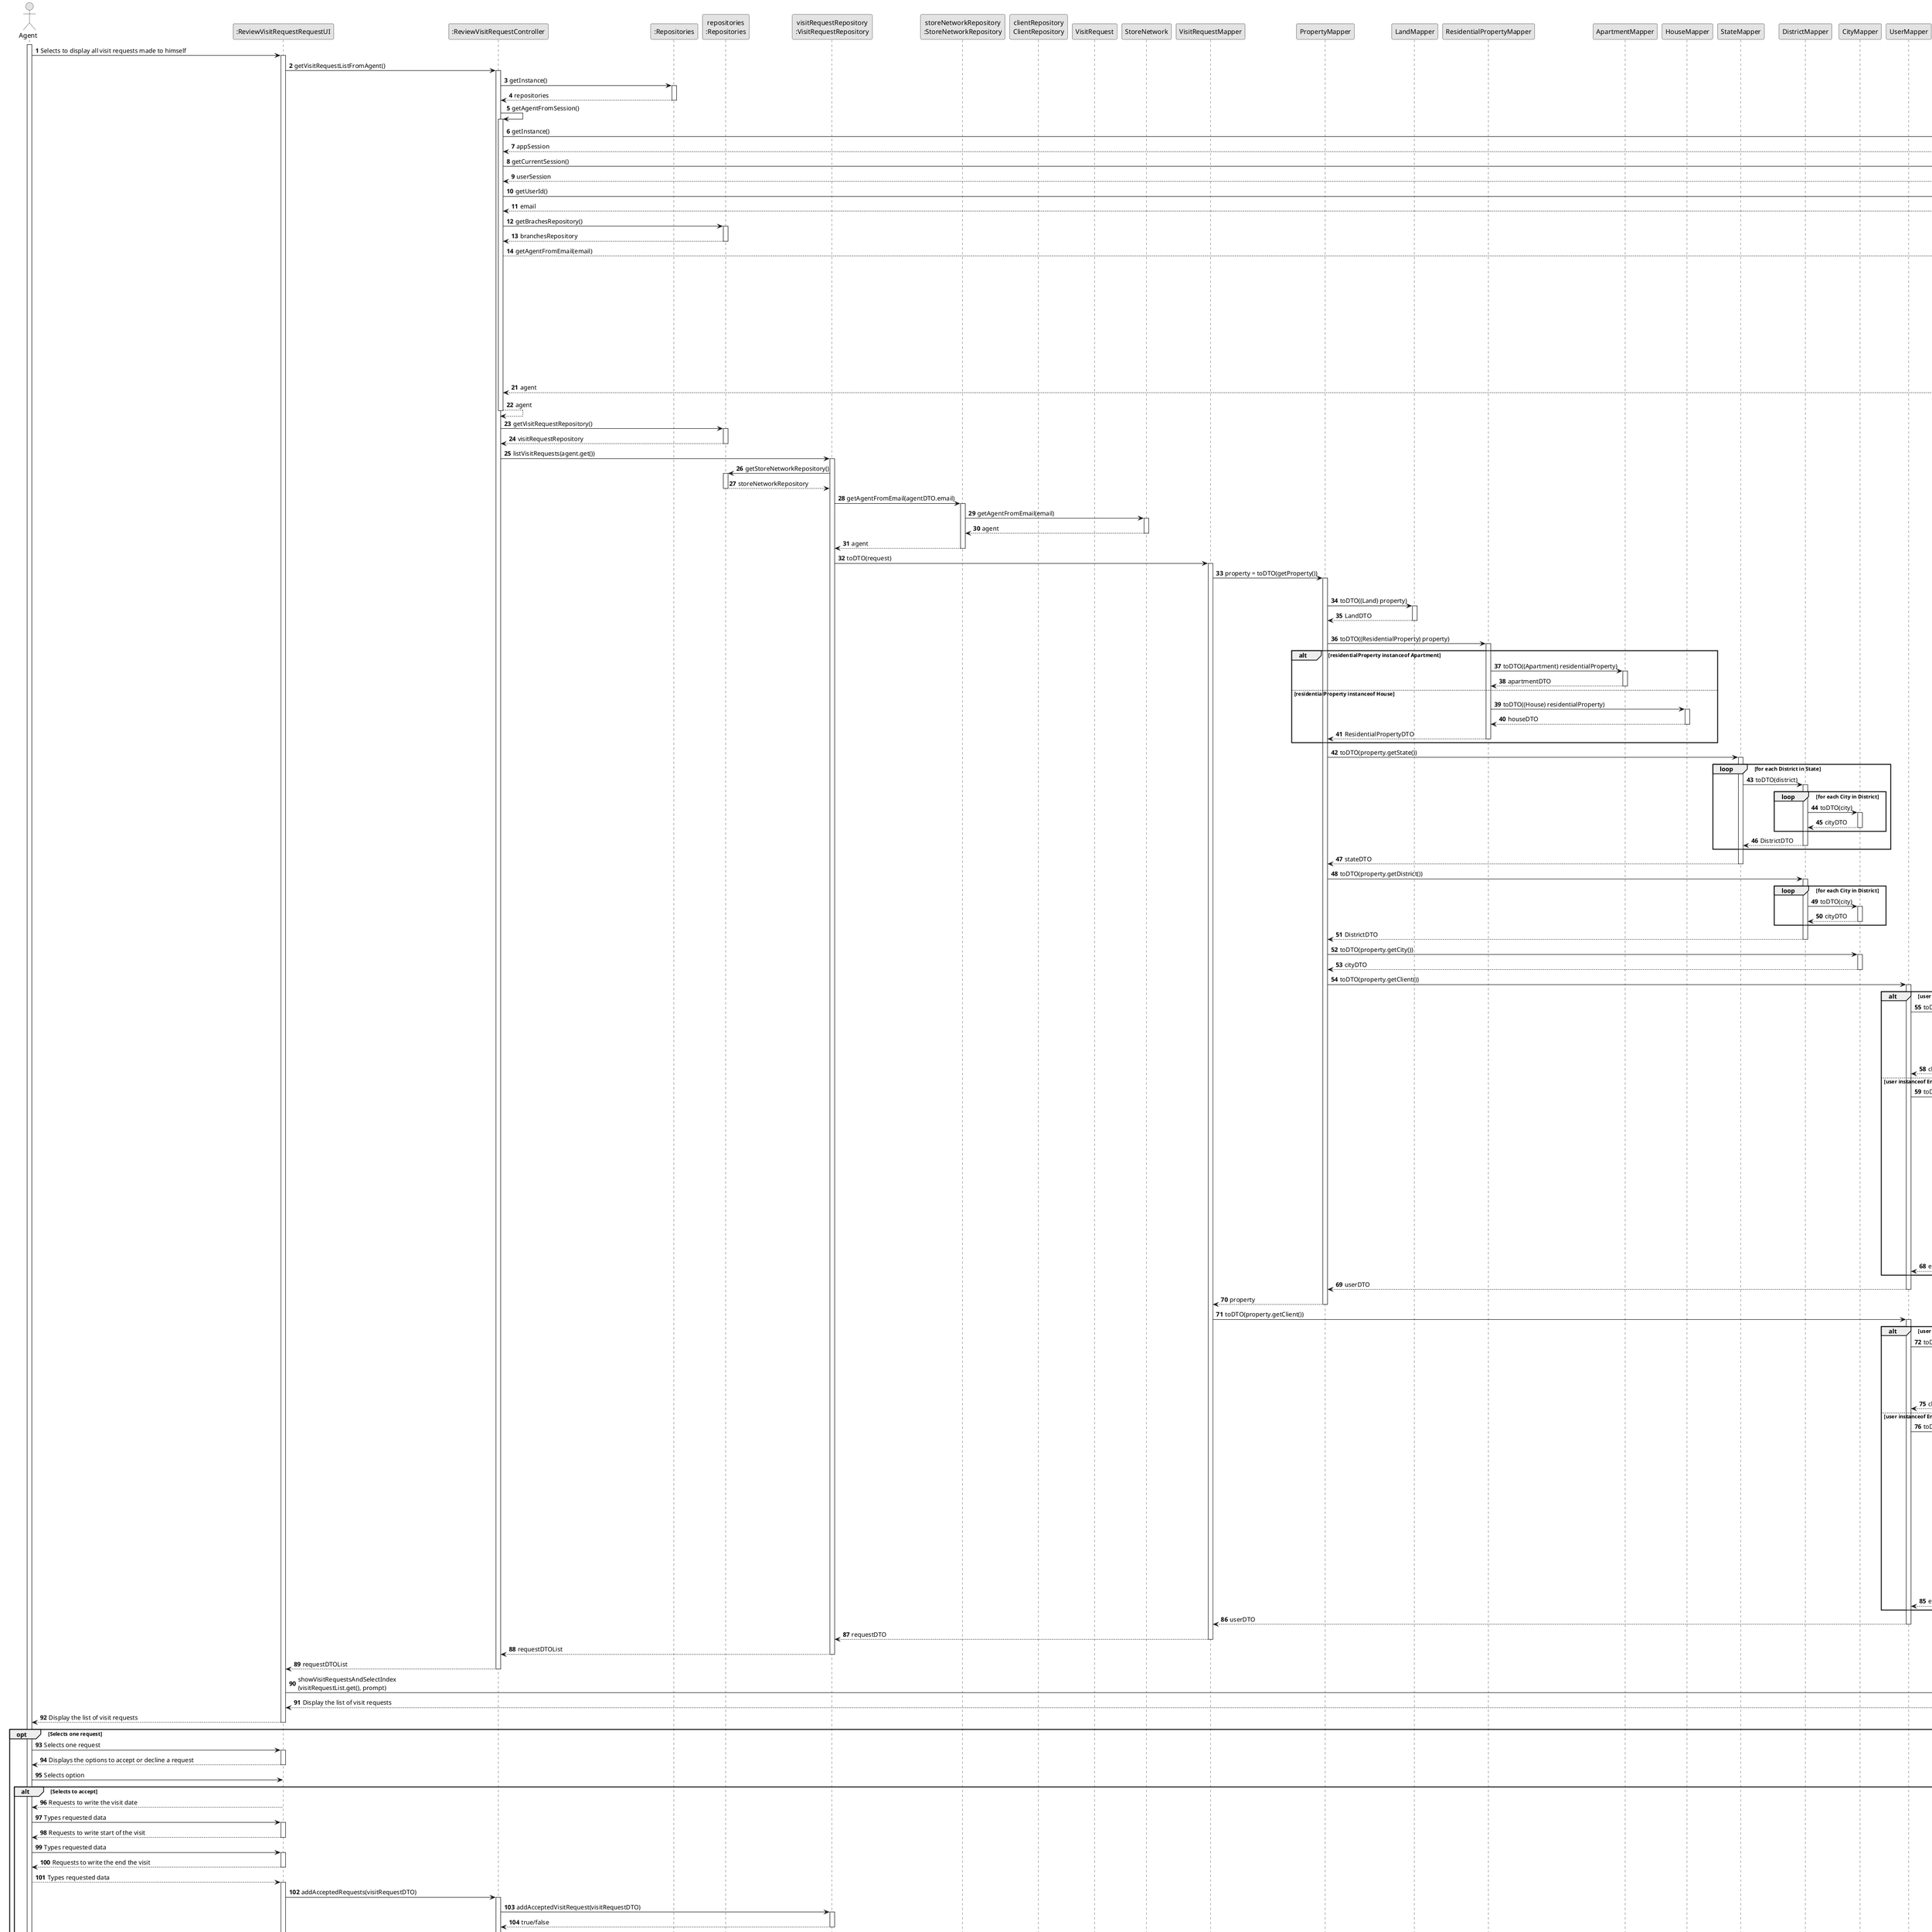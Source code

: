 @startuml
skinparam monochrome true
skinparam packageStyle rectangle
skinparam shadowing false

autonumber

'hide footbox
actor "Agent" as AG
participant ":ReviewVisitRequestRequestUI" as UI
participant ":ReviewVisitRequestController" as CTRL
participant ":Repositories" as Rep
participant "repositories\n:Repositories" as rep




participant "visitRequestRepository\n:VisitRequestRepository" as VRR
participant "storeNetworkRepository\n:StoreNetworkRepository" as SNR
participant "clientRepository\nClientRepository" as CR

participant "VisitRequest"
participant "StoreNetwork" as SN

participant "VisitRequestMapper" as VRM
participant "PropertyMapper" as PM
participant "LandMapper" as LM
participant "ResidentialPropertyMapper" as RPM
participant "ApartmentMapper" as AM
participant "HouseMapper" as HM
participant "StateMapper" as StateM
participant "DistrictMapper" as DistrictM
participant "CityMapper" as CityM
participant "UserMapper" as UserMapper
participant "ClientMapper" as ClientMapper


participant "EmployeeMapper" as EmployeeMapper

participant "OwnerMapper" as OwnerMapper

participant "Agent" as AgentMapper

participant "NetworkManagerMapper" as NetworkManagerMapper

participant "StoreManagerMapper" as StoreManagerMapper

participant "SystemAdministratorMapper" as SystemAdministratorMapper

participant "Utils" as Utils

activate AG

        AG -> UI : Selects to display all visit requests made to himself

         activate UI



                    UI -> CTRL : getVisitRequestListFromAgent()
                    activate CTRL

                    CTRL -> Rep : getInstance()
                                                activate Rep

                                                    Rep --> CTRL: repositories

                                                deactivate Rep

                                CTRL -> CTRL : getAgentFromSession()
                                activate CTRL

                            CTRL -> AppSession : getInstance()
                            activate AppSession

                                AppSession --> CTRL : appSession
                            deactivate AppSession

                            CTRL -> appsession : getCurrentSession()
                            activate appsession

                                appsession --> CTRL : userSession
                            deactivate appsession

                            CTRL -> currSession : getUserId()
                            activate currSession

                                    currSession --> CTRL : email
                            deactivate currSession

                            CTRL -> rep : getBrachesRepository()
                            activate rep

                                rep --> CTRL : branchesRepository
                            deactivate rep

                            CTRL --> branchesRep : getAgentFromEmail(email)
                            activate branchesRep

                            loop for each brach
                                branchesRep -> branch : getAgent(email)
                                activate branch

                                loop for each store
                                    branch -> store
                                    activate store

                                        store -> agentObj : hasEmail(email)
                                        activate agentObj

                                            agentObj --> store : true/false
                                        deactivate agentObj

                                    end

                                    store --> branch : agent
                                deactivate store

                                branch --> branchesRep : agent
                            deactivate branch
                            end

                            branchesRep --> CTRL : agent
                        deactivate branchesRep

                        CTRL --> CTRL : agent
                        deactivate CTRL


                        CTRL -> rep : getVisitRequestRepository()
                        activate rep

                        rep --> CTRL : visitRequestRepository
                        deactivate rep

                        CTRL -> VRR : listVisitRequests(agent.get())
                        activate VRR

                        VRR -> rep : getStoreNetworkRepository()
                        activate rep

                        rep --> VRR: storeNetworkRepository
                        deactivate rep

                        VRR -> SNR : getAgentFromEmail(agentDTO.email)
                        activate SNR

                        SNR -> SN : getAgentFromEmail(email)
                        activate SN

                        SN --> SNR : agent
                        deactivate SN

                        SNR --> VRR : agent
                        deactivate SNR

                        VRR -> VRM : toDTO(request)
                        activate VRM


                        VRM -> PM: property = toDTO(getProperty())
                        activate PM


                        alt (property instanceof Land)

                            PM -> LM : toDTO((Land) property)

                            activate LM


                            LM --> PM : LandDTO
                            deactivate LM

                                else property instanceof ResidentialProperty
                                PM -> RPM : toDTO((ResidentialProperty) property)
                                activate RPM


                                    alt residentialProperty instanceof Apartment

                                    RPM -> AM : toDTO((Apartment) residentialProperty)
                                    activate AM

                                    AM --> RPM : apartmentDTO
                                    deactivate AM


                                        else residentialProperty instanceof House

                                        RPM -> HM : toDTO((House) residentialProperty)
                                        activate HM

                                        HM --> RPM : houseDTO
                                        deactivate HM

                                        RPM --> PM : ResidentialPropertyDTO
                                        deactivate RPM

                                        end else

                                        PM -> StateM : toDTO(property.getState())
                                        activate StateM

                                        loop for each District in State

                                            StateM -> DistrictM : toDTO(district)
                                            activate DistrictM

                                                loop for each City in District

                                                DistrictM -> CityM : toDTO(city)
                                                activate CityM

                                                CityM --> DistrictM : cityDTO
                                                deactivate CityM



                                                end loop

                                        DistrictM --> StateM : DistrictDTO
                                        deactivate DistrictM

                                         end loop

                                         StateM --> PM : stateDTO
                                         deactivate StateM

                                         PM -> DistrictM : toDTO(property.getDistrict())
                                         activate DistrictM

                                                loop for each City in District

                                                DistrictM -> CityM : toDTO(city)
                                                activate CityM

                                                CityM --> DistrictM : cityDTO
                                                deactivate CityM

                                                end loop

                                        DistrictM --> PM : DistrictDTO
                                        deactivate DistrictM

                                        PM -> CityM : toDTO(property.getCity())
                                        activate CityM

                                        CityM --> PM : cityDTO
                                        deactivate CityM

                                        PM -> UserMapper : toDTO(property.getClient())
                                        activate UserMapper

                                            alt user instanceof Client

                                                UserMapper -> ClientMapper : toDTO((Client)  user)
                                                activate ClientMapper

                                                    alt  client instanceof Owner

                                                        ClientMapper -> OwnerMapper : toDTO((Owner) client)
                                                        activate OwnerMapper

                                                            OwnerMapper --> ClientMapper : ownerDTO

                                                        deactivate OwnerMapper

                                                    else


                                                    end else

                                                ClientMapper --> UserMapper : clientDTO

                                                deactivate ClientMapper

                                            else user instanceof Employee

                                                UserMapper -> EmployeeMapper : toDTO((Employee) user)
                                                activate EmployeeMapper

                                                    alt employee instanceof Agent

                                                        EmployeeMapper -> AgentMapper : toDTO((Agent) employee)
                                                        activate AgentMapper

                                                          AgentMapper --> EmployeeMapper : agentDTO
                                                          deactivate

                                                    else employee instanceof NetworkManager

                                                        EmployeeMapper -> NetworkManagerMapper : toDTO((NetworkManager) employee)
                                                        activate NetworkManagerMapper

                                                        NetworkManagerMapper --> EmployeeMapper : networkManagerDTO
                                                        deactivate NetworkManagerMapper

                                                    else employee instanceof StoreManager

                                                        EmployeeMapper -> StoreManagerMapper : toDTO((StoreManager) employee)
                                                        activate StoreManagerMapper

                                                        StoreManagerMapper --> EmployeeMapper : storeManagerDTO
                                                        deactivate StoreManagerMapper

                                                    else employee instanceof SystemAdministrator

                                                        EmployeeMapper -> SystemAdministratorMapper : toDTO((SystemAdministrator) employee)
                                                        activate SystemAdministratorMapper

                                                        SystemAdministratorMapper --> EmployeeMapper : SystemAdministratorDTO
                                                        deactivate SystemAdministratorMapper

                                                    end else

                                                EmployeeMapper --> UserMapper : employeeDTO
                                                deactivate EmployeeMapper

                                            end else

                                            UserMapper --> PM : userDTO

                                        deactivate UserMapper

                                        PM --> VRM : property
                                        deactivate PM

                                        VRM -> UserMapper : toDTO(property.getClient())
                                                activate UserMapper

                                                     alt user instanceof Client

                                                               UserMapper -> ClientMapper : toDTO((Client)  user)
                                                              activate ClientMapper

                                                  alt  client instanceof Owner

                                                   ClientMapper -> OwnerMapper : toDTO((Owner) client)
                                                   activate OwnerMapper

                                                    OwnerMapper --> ClientMapper : ownerDTO

                                                    deactivate OwnerMapper

                                                     else


                                                     end else

                                                       ClientMapper --> UserMapper : clientDTO

                                                       deactivate ClientMapper

                                                         else user instanceof Employee

                                                           UserMapper -> EmployeeMapper : toDTO((Employee) user)
                                                          activate EmployeeMapper

                                                           alt employee instanceof Agent

                                                                EmployeeMapper -> AgentMapper : toDTO((Agent) employee)
                                                                  activate AgentMapper

                                                                AgentMapper --> EmployeeMapper : agentDTO
                                                                deactivate

                                                           else employee instanceof NetworkManager

                                                            EmployeeMapper -> NetworkManagerMapper : toDTO((NetworkManager) employee)
                                                            activate NetworkManagerMapper

                                                             NetworkManagerMapper --> EmployeeMapper : networkManagerDTO
                                                              deactivate NetworkManagerMapper

                                                              else employee instanceof StoreManager

                                                              EmployeeMapper -> StoreManagerMapper : toDTO((StoreManager) employee)
                                                              activate StoreManagerMapper

                                                              StoreManagerMapper --> EmployeeMapper : storeManagerDTO
                                                              deactivate StoreManagerMapper

                                                              else employee instanceof SystemAdministrator

                                                              EmployeeMapper -> SystemAdministratorMapper : toDTO((SystemAdministrator) employee)
                                                              activate SystemAdministratorMapper

                                                                SystemAdministratorMapper --> EmployeeMapper : SystemAdministratorDTO
                                                               deactivate SystemAdministratorMapper

                                                               end else

                                                               EmployeeMapper --> UserMapper : employeeDTO
                                                              deactivate EmployeeMapper

                                                               end else

                                                              UserMapper --> VRM : userDTO

                                                               deactivate UserMapper

                                                               VRM --> VRR : requestDTO
                                                               deactivate VRM


                                                            VRR --> CTRL : requestDTOList
                                                            deactivate VRR

                                                            CTRL --> UI : requestDTOList
                                                            deactivate CTRL


                    UI -> Utils: showVisitRequestsAndSelectIndex\n(visitRequestList.get(), prompt)

                    Utils --> UI : Display the list of visit requests
                    deactivate Utils

            UI --> AG : Display the list of visit requests
            deactivate UI

opt Selects one request

AG -> UI : Selects one request

activate UI

            UI --> AG : Displays the options to accept or decline a request

deactivate UI

AG -> UI : Selects option

alt Selects to accept

UI --> AG : Requests to write the visit date


AG -> UI: Types requested data
activate UI

UI --> AG : Requests to write start of the visit
deactivate UI

AG -> UI : Types requested data
activate UI

UI --> AG : Requests to write the end the visit
deactivate UI

AG --> UI : Types requested data
activate UI

            UI -> CTRL : addAcceptedRequests(visitRequestDTO)
            activate CTRL

                CTRL -> VRR : addAcceptedVisitRequest(visitRequestDTO)
                activate VRR

                VRR --> CTRL : true/false
                deactivate VRR

            CTRL --> UI : true/false
            deactivate CTRL

            UI --> AG : Displays in/succes of operation and requests to writte a message to the owner
            deactivate UI

           AG -> UI : Writtes a message
           activate UI

           UI --> CTRL : sendEmailMessageToClient(visitRequestDTO.client, messageDTO)
           activate CTRL

           CTRL -> CTRL : getAgentFromSession()
                                   activate CTRL

                                       CTRL -> AppSession : getInstance()
                                       activate AppSession

                                           AppSession --> CTRL : appSession
                                       deactivate AppSession

                                       CTRL -> appsession : getCurrentSession()
                                       activate appsession

                                           appsession --> CTRL : userSession
                                       deactivate appsession

                                       CTRL -> currSession : getUserId()
                                       activate currSession

                                               currSession --> CTRL : email
                                       deactivate currSession

                                       CTRL -> rep : getBrachesRepository()
                                       activate rep

                                           rep --> CTRL : branchesRepository
                                       deactivate rep

                                       CTRL --> branchesRep : getAgentFromEmail(email)
                                       activate branchesRep

                                       loop for each brach
                                           branchesRep -> branch : getAgent(email)
                                           activate branch

                                           loop for each store
                                               branch -> store
                                               activate store

                                                   store -> agentObj : hasEmail(email)
                                                   activate agentObj

                                                       agentObj --> store : true/false
                                                   deactivate agentObj

                                               end

                                               store --> branch : agent
                                           deactivate store

                                           branch --> branchesRep : agent
                                       deactivate branch
                                       end

                                       branchesRep --> CTRL : agent
                                   deactivate branchesRep

                                   CTRL --> CTRL : agent
                                   deactivate CTRL

                                   CTRL -> CTRL : getClientDTOFromEmail(clientDTO.email.toString())

                                   CTRL -> CR : notifyClient(client.get(), messageDTO)
                                   activate CR

                                   CR -> CTRL : true/false
                                   deactivate CR

                                   CTRL --> UI: true/false
                              deactivate CTRL
                            deactivate UI


'UI --> AG : Displays (In)Sucess of operation


else Selects to decline

UI -> CTRL : addDeclinedRequests(visitRequestDTO)
activate UI
            activate CTRL

                CTRL -> VRR : addDeclinedRequests(visitRequestDTO)
                activate VRR

                VRR --> CTRL : true/false
                deactivate VRR

            CTRL --> UI : true/false
            deactivate CTRL

            UI --> AG : Displays in/succes of operation and requests to writte a message to the owner
            deactivate UI

UI --> AG : Requests to writte a message to the owner
activate UI

deactivate UI
               AG -> UI : Writtes a message
              activate UI

               UI --> CTRL : sendEmailMessageToClient(visitRequestDTO.client, messageDTO)
               activate CTRL

               CTRL -> CTRL : getAgentFromSession()
                                       activate CTRL

                                           CTRL -> AppSession : getInstance()
                                           activate AppSession

                                               AppSession --> CTRL : appSession
                                           deactivate AppSession

                                           CTRL -> appsession : getCurrentSession()
                                           activate appsession

                                               appsession --> CTRL : userSession
                                           deactivate appsession

                                           CTRL -> currSession : getUserId()
                                           activate currSession

                                                   currSession --> CTRL : email
                                           deactivate currSession

                                           CTRL -> rep : getBrachesRepository()
                                           activate rep

                                               rep --> CTRL : branchesRepository
                                           deactivate rep

                                           CTRL --> branchesRep : getAgentFromEmail(email)
                                           activate branchesRep

                                           loop for each brach
                                               branchesRep -> branch : getAgent(email)
                                               activate branch

                                               loop for each store
                                                   branch -> store
                                                   activate store

                                                       store -> agentObj : hasEmail(email)
                                                       activate agentObj

                                                           agentObj --> store : true/false
                                                       deactivate agentObj

                                                   end

                                                   store --> branch : agent
                                               deactivate store

                                               branch --> branchesRep : agent
                                           deactivate branch
                                           end

                                           branchesRep --> CTRL : agent
                                       deactivate branchesRep

                                       CTRL --> CTRL : agent
                                       deactivate CTRL

                                       CTRL -> CTRL : getClientDTOFromEmail(clientDTO.email.toString())

                                       CTRL -> CR : notifyClient(client.get(), messageDTO)
                                       activate CR

                                       CR -> CTRL : true/false
                                       deactivate CR

                                       CTRL --> UI: true/false
                                  deactivate CTRL



end alt

UI --> AG : Displays (In)Sucess of operation
deactivate UI



end opt



@enduml
